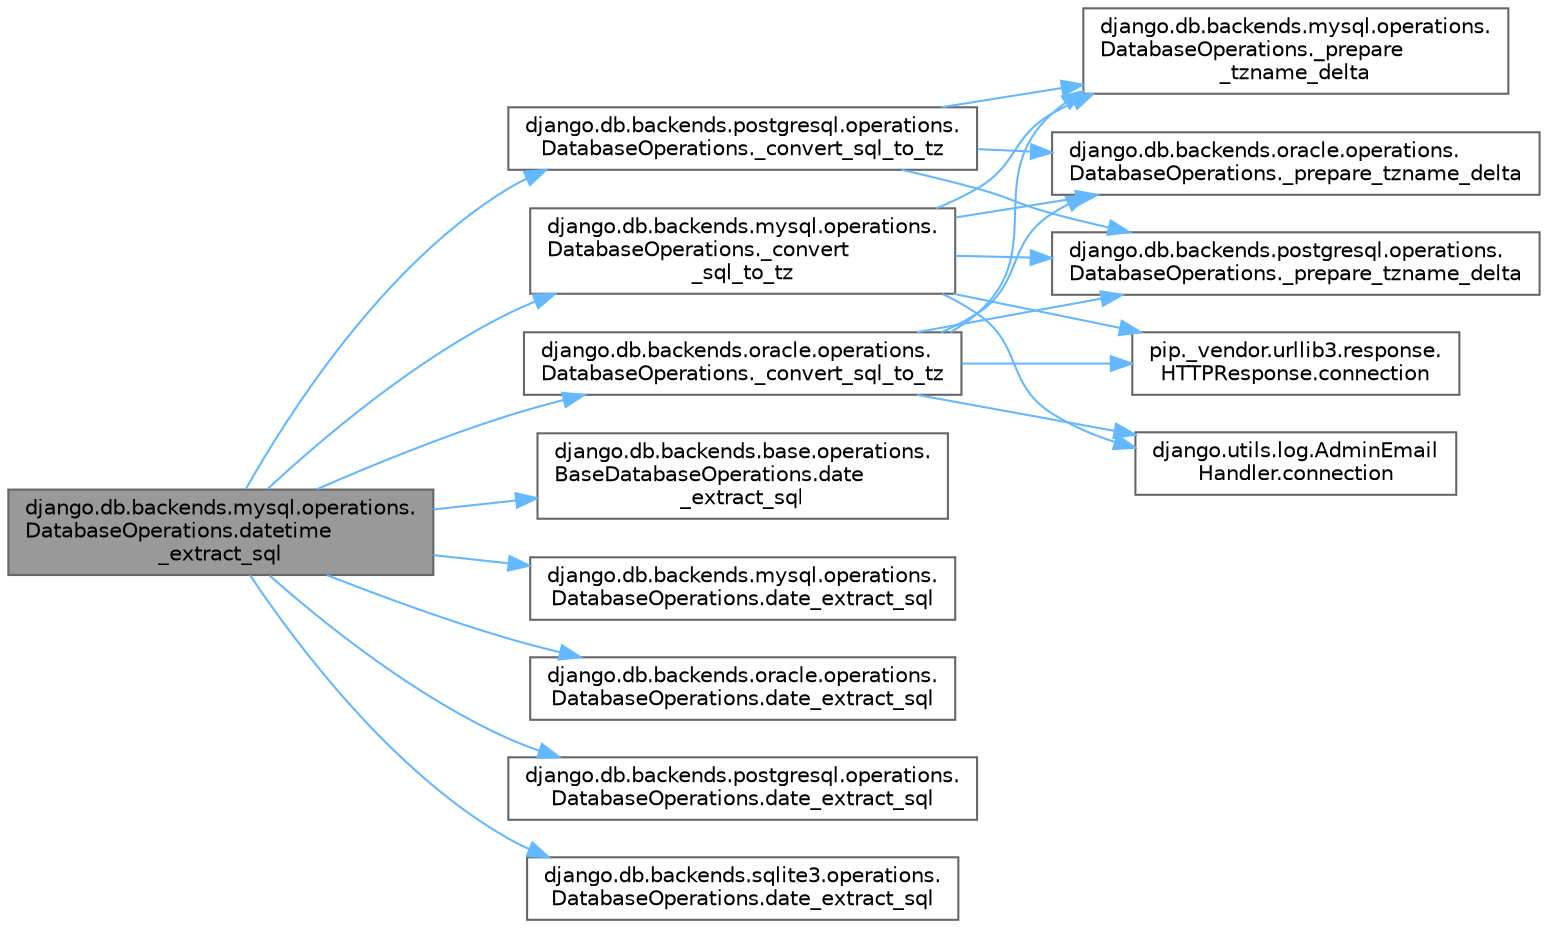 digraph "django.db.backends.mysql.operations.DatabaseOperations.datetime_extract_sql"
{
 // LATEX_PDF_SIZE
  bgcolor="transparent";
  edge [fontname=Helvetica,fontsize=10,labelfontname=Helvetica,labelfontsize=10];
  node [fontname=Helvetica,fontsize=10,shape=box,height=0.2,width=0.4];
  rankdir="LR";
  Node1 [id="Node000001",label="django.db.backends.mysql.operations.\lDatabaseOperations.datetime\l_extract_sql",height=0.2,width=0.4,color="gray40", fillcolor="grey60", style="filled", fontcolor="black",tooltip=" "];
  Node1 -> Node2 [id="edge1_Node000001_Node000002",color="steelblue1",style="solid",tooltip=" "];
  Node2 [id="Node000002",label="django.db.backends.mysql.operations.\lDatabaseOperations._convert\l_sql_to_tz",height=0.2,width=0.4,color="grey40", fillcolor="white", style="filled",URL="$classdjango_1_1db_1_1backends_1_1mysql_1_1operations_1_1_database_operations.html#a2018f303841388e1cceed1a825d2df31",tooltip=" "];
  Node2 -> Node3 [id="edge2_Node000002_Node000003",color="steelblue1",style="solid",tooltip=" "];
  Node3 [id="Node000003",label="django.db.backends.mysql.operations.\lDatabaseOperations._prepare\l_tzname_delta",height=0.2,width=0.4,color="grey40", fillcolor="white", style="filled",URL="$classdjango_1_1db_1_1backends_1_1mysql_1_1operations_1_1_database_operations.html#ab4d5b9c094fe2b59ee19a3efb2a37746",tooltip=" "];
  Node2 -> Node4 [id="edge3_Node000002_Node000004",color="steelblue1",style="solid",tooltip=" "];
  Node4 [id="Node000004",label="django.db.backends.oracle.operations.\lDatabaseOperations._prepare_tzname_delta",height=0.2,width=0.4,color="grey40", fillcolor="white", style="filled",URL="$classdjango_1_1db_1_1backends_1_1oracle_1_1operations_1_1_database_operations.html#aa6e700a692efc0597932646ca41f55ef",tooltip=" "];
  Node2 -> Node5 [id="edge4_Node000002_Node000005",color="steelblue1",style="solid",tooltip=" "];
  Node5 [id="Node000005",label="django.db.backends.postgresql.operations.\lDatabaseOperations._prepare_tzname_delta",height=0.2,width=0.4,color="grey40", fillcolor="white", style="filled",URL="$classdjango_1_1db_1_1backends_1_1postgresql_1_1operations_1_1_database_operations.html#a0824efa96e0b55f4f233f80ff04d899f",tooltip=" "];
  Node2 -> Node6 [id="edge5_Node000002_Node000006",color="steelblue1",style="solid",tooltip=" "];
  Node6 [id="Node000006",label="django.utils.log.AdminEmail\lHandler.connection",height=0.2,width=0.4,color="grey40", fillcolor="white", style="filled",URL="$classdjango_1_1utils_1_1log_1_1_admin_email_handler.html#a545b5f7ec55a857fe1ca7836814a0760",tooltip=" "];
  Node2 -> Node7 [id="edge6_Node000002_Node000007",color="steelblue1",style="solid",tooltip=" "];
  Node7 [id="Node000007",label="pip._vendor.urllib3.response.\lHTTPResponse.connection",height=0.2,width=0.4,color="grey40", fillcolor="white", style="filled",URL="$classpip_1_1__vendor_1_1urllib3_1_1response_1_1_h_t_t_p_response.html#a9002314624685de3bbf9b84bdc87fef8",tooltip=" "];
  Node1 -> Node8 [id="edge7_Node000001_Node000008",color="steelblue1",style="solid",tooltip=" "];
  Node8 [id="Node000008",label="django.db.backends.oracle.operations.\lDatabaseOperations._convert_sql_to_tz",height=0.2,width=0.4,color="grey40", fillcolor="white", style="filled",URL="$classdjango_1_1db_1_1backends_1_1oracle_1_1operations_1_1_database_operations.html#aeb1cd22e2e2ad5c8446de7454905a774",tooltip=" "];
  Node8 -> Node3 [id="edge8_Node000008_Node000003",color="steelblue1",style="solid",tooltip=" "];
  Node8 -> Node4 [id="edge9_Node000008_Node000004",color="steelblue1",style="solid",tooltip=" "];
  Node8 -> Node5 [id="edge10_Node000008_Node000005",color="steelblue1",style="solid",tooltip=" "];
  Node8 -> Node6 [id="edge11_Node000008_Node000006",color="steelblue1",style="solid",tooltip=" "];
  Node8 -> Node7 [id="edge12_Node000008_Node000007",color="steelblue1",style="solid",tooltip=" "];
  Node1 -> Node9 [id="edge13_Node000001_Node000009",color="steelblue1",style="solid",tooltip=" "];
  Node9 [id="Node000009",label="django.db.backends.postgresql.operations.\lDatabaseOperations._convert_sql_to_tz",height=0.2,width=0.4,color="grey40", fillcolor="white", style="filled",URL="$classdjango_1_1db_1_1backends_1_1postgresql_1_1operations_1_1_database_operations.html#a84a20040af762435c529a2bfb176a150",tooltip=" "];
  Node9 -> Node3 [id="edge14_Node000009_Node000003",color="steelblue1",style="solid",tooltip=" "];
  Node9 -> Node4 [id="edge15_Node000009_Node000004",color="steelblue1",style="solid",tooltip=" "];
  Node9 -> Node5 [id="edge16_Node000009_Node000005",color="steelblue1",style="solid",tooltip=" "];
  Node1 -> Node10 [id="edge17_Node000001_Node000010",color="steelblue1",style="solid",tooltip=" "];
  Node10 [id="Node000010",label="django.db.backends.base.operations.\lBaseDatabaseOperations.date\l_extract_sql",height=0.2,width=0.4,color="grey40", fillcolor="white", style="filled",URL="$classdjango_1_1db_1_1backends_1_1base_1_1operations_1_1_base_database_operations.html#afe8cefda137af0a5dc08486f9622e36c",tooltip=" "];
  Node1 -> Node11 [id="edge18_Node000001_Node000011",color="steelblue1",style="solid",tooltip=" "];
  Node11 [id="Node000011",label="django.db.backends.mysql.operations.\lDatabaseOperations.date_extract_sql",height=0.2,width=0.4,color="grey40", fillcolor="white", style="filled",URL="$classdjango_1_1db_1_1backends_1_1mysql_1_1operations_1_1_database_operations.html#ae305bbce5260c8bf30940df3bb584c4b",tooltip=" "];
  Node1 -> Node12 [id="edge19_Node000001_Node000012",color="steelblue1",style="solid",tooltip=" "];
  Node12 [id="Node000012",label="django.db.backends.oracle.operations.\lDatabaseOperations.date_extract_sql",height=0.2,width=0.4,color="grey40", fillcolor="white", style="filled",URL="$classdjango_1_1db_1_1backends_1_1oracle_1_1operations_1_1_database_operations.html#a7b44b66182530b685df52e3ab60c641b",tooltip=" "];
  Node1 -> Node13 [id="edge20_Node000001_Node000013",color="steelblue1",style="solid",tooltip=" "];
  Node13 [id="Node000013",label="django.db.backends.postgresql.operations.\lDatabaseOperations.date_extract_sql",height=0.2,width=0.4,color="grey40", fillcolor="white", style="filled",URL="$classdjango_1_1db_1_1backends_1_1postgresql_1_1operations_1_1_database_operations.html#a8376bf4503a8ab56cb70cefff81a9022",tooltip=" "];
  Node1 -> Node14 [id="edge21_Node000001_Node000014",color="steelblue1",style="solid",tooltip=" "];
  Node14 [id="Node000014",label="django.db.backends.sqlite3.operations.\lDatabaseOperations.date_extract_sql",height=0.2,width=0.4,color="grey40", fillcolor="white", style="filled",URL="$classdjango_1_1db_1_1backends_1_1sqlite3_1_1operations_1_1_database_operations.html#ad289a5f595aafd1b25fbdcf0cfc45519",tooltip=" "];
}
